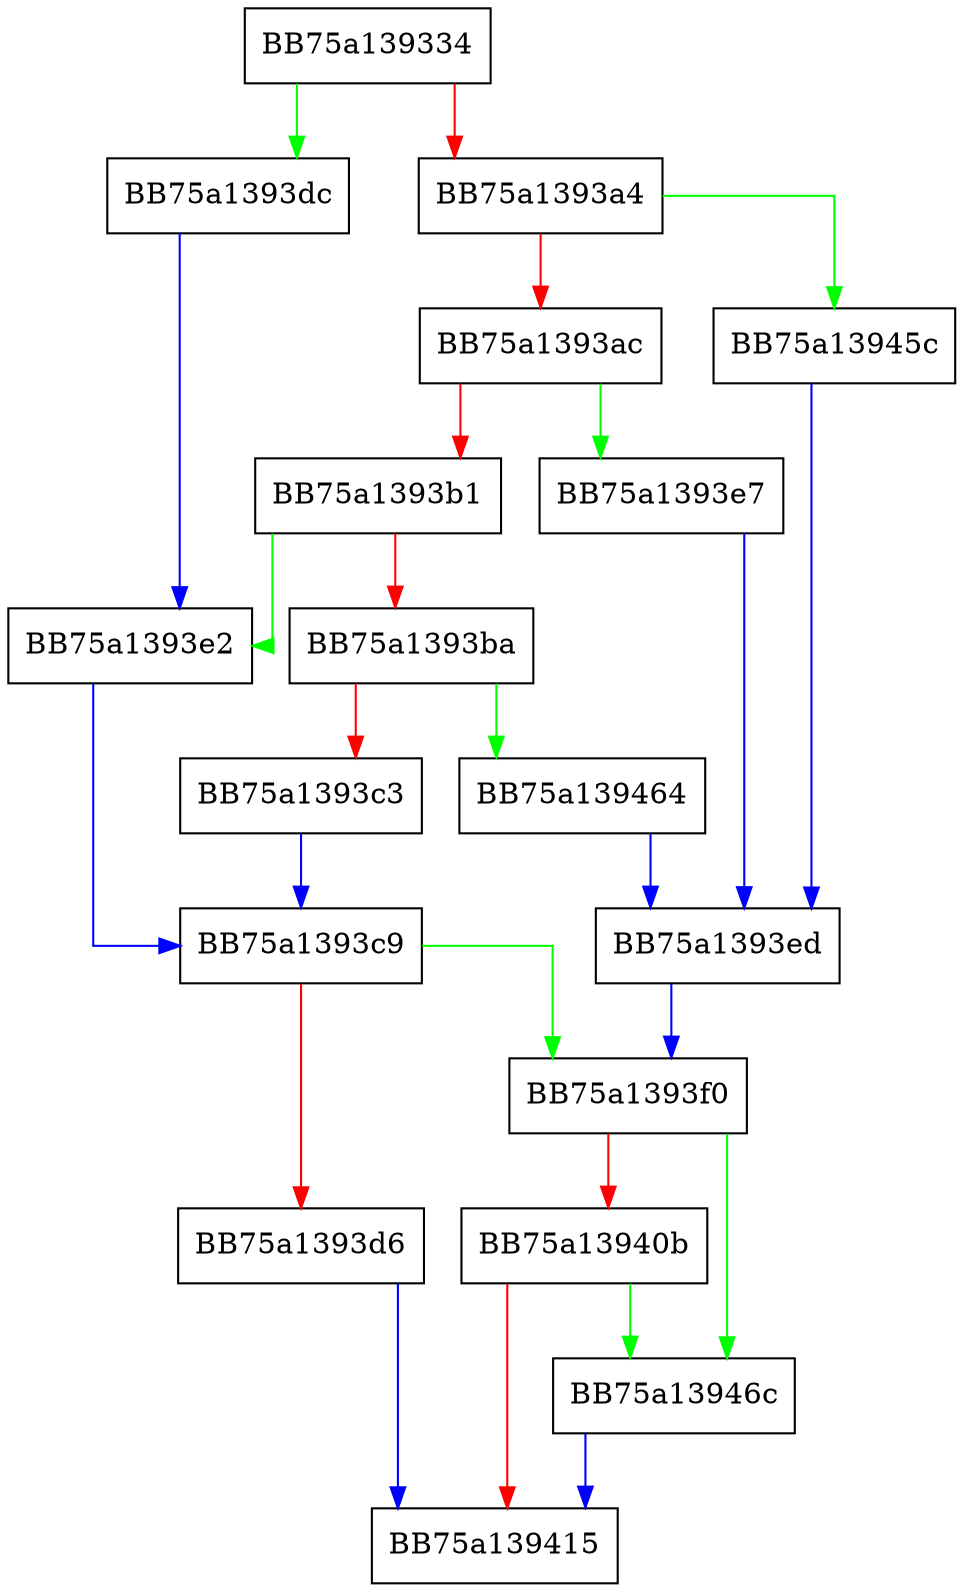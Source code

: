 digraph GetSigSha {
  node [shape="box"];
  graph [splines=ortho];
  BB75a139334 -> BB75a1393dc [color="green"];
  BB75a139334 -> BB75a1393a4 [color="red"];
  BB75a1393a4 -> BB75a13945c [color="green"];
  BB75a1393a4 -> BB75a1393ac [color="red"];
  BB75a1393ac -> BB75a1393e7 [color="green"];
  BB75a1393ac -> BB75a1393b1 [color="red"];
  BB75a1393b1 -> BB75a1393e2 [color="green"];
  BB75a1393b1 -> BB75a1393ba [color="red"];
  BB75a1393ba -> BB75a139464 [color="green"];
  BB75a1393ba -> BB75a1393c3 [color="red"];
  BB75a1393c3 -> BB75a1393c9 [color="blue"];
  BB75a1393c9 -> BB75a1393f0 [color="green"];
  BB75a1393c9 -> BB75a1393d6 [color="red"];
  BB75a1393d6 -> BB75a139415 [color="blue"];
  BB75a1393dc -> BB75a1393e2 [color="blue"];
  BB75a1393e2 -> BB75a1393c9 [color="blue"];
  BB75a1393e7 -> BB75a1393ed [color="blue"];
  BB75a1393ed -> BB75a1393f0 [color="blue"];
  BB75a1393f0 -> BB75a13946c [color="green"];
  BB75a1393f0 -> BB75a13940b [color="red"];
  BB75a13940b -> BB75a13946c [color="green"];
  BB75a13940b -> BB75a139415 [color="red"];
  BB75a13945c -> BB75a1393ed [color="blue"];
  BB75a139464 -> BB75a1393ed [color="blue"];
  BB75a13946c -> BB75a139415 [color="blue"];
}